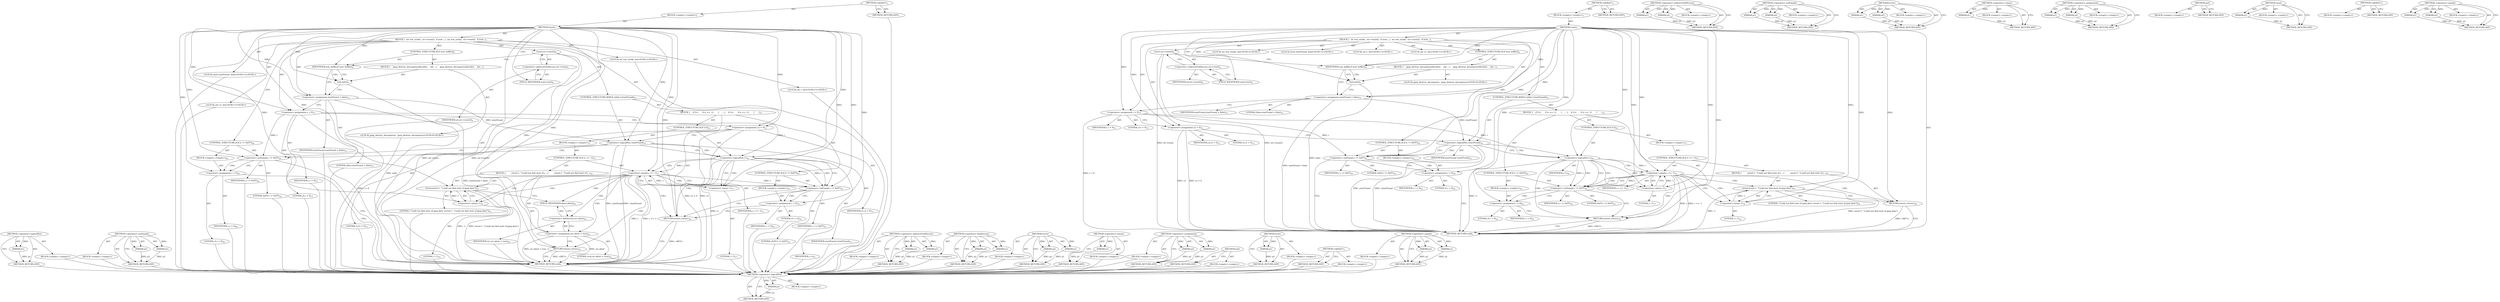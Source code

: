 digraph "&lt;operator&gt;.equals" {
vulnerable_113 [label=<(METHOD,&lt;operator&gt;.logicalNot)>];
vulnerable_114 [label=<(PARAM,p1)>];
vulnerable_115 [label=<(BLOCK,&lt;empty&gt;,&lt;empty&gt;)>];
vulnerable_116 [label=<(METHOD_RETURN,ANY)>];
vulnerable_136 [label=<(METHOD,&lt;operator&gt;.notEquals)>];
vulnerable_137 [label=<(PARAM,p1)>];
vulnerable_138 [label=<(PARAM,p2)>];
vulnerable_139 [label=<(BLOCK,&lt;empty&gt;,&lt;empty&gt;)>];
vulnerable_140 [label=<(METHOD_RETURN,ANY)>];
vulnerable_6 [label=<(METHOD,&lt;global&gt;)<SUB>1</SUB>>];
vulnerable_7 [label=<(BLOCK,&lt;empty&gt;,&lt;empty&gt;)<SUB>1</SUB>>];
vulnerable_8 [label=<(METHOD,reset)<SUB>1</SUB>>];
vulnerable_9 [label=<(BLOCK,{
  int row_stride;

  str-&gt;reset();

  if (row...,{
  int row_stride;

  str-&gt;reset();

  if (row...)<SUB>1</SUB>>];
vulnerable_10 [label="<(LOCAL,int row_stride: int)<SUB>2</SUB>>"];
vulnerable_11 [label=<(reset,str-&gt;reset())<SUB>4</SUB>>];
vulnerable_12 [label=<(&lt;operator&gt;.indirectFieldAccess,str-&gt;reset)<SUB>4</SUB>>];
vulnerable_13 [label=<(IDENTIFIER,str,str-&gt;reset())<SUB>4</SUB>>];
vulnerable_14 [label=<(FIELD_IDENTIFIER,reset,reset)<SUB>4</SUB>>];
vulnerable_15 [label=<(CONTROL_STRUCTURE,IF,if (row_buffer))<SUB>6</SUB>>];
vulnerable_16 [label=<(IDENTIFIER,row_buffer,if (row_buffer))<SUB>6</SUB>>];
vulnerable_17 [label=<(BLOCK,{
    jpeg_destroy_decompress(&amp;cinfo);
    init...,{
    jpeg_destroy_decompress(&amp;cinfo);
    init...)<SUB>7</SUB>>];
vulnerable_18 [label="<(LOCAL,jpeg_destroy_decompress : jpeg_destroy_decompress)<SUB>8</SUB>>"];
vulnerable_19 [label=<(init,init())<SUB>9</SUB>>];
vulnerable_20 [label="<(LOCAL,bool startFound: bool)<SUB>12</SUB>>"];
vulnerable_21 [label=<(&lt;operator&gt;.assignment,startFound = false)<SUB>12</SUB>>];
vulnerable_22 [label=<(IDENTIFIER,startFound,startFound = false)<SUB>12</SUB>>];
vulnerable_23 [label=<(LITERAL,false,startFound = false)<SUB>12</SUB>>];
vulnerable_24 [label="<(LOCAL,int c: int)<SUB>13</SUB>>"];
vulnerable_25 [label="<(LOCAL,int c2: int)<SUB>13</SUB>>"];
vulnerable_26 [label=<(&lt;operator&gt;.assignment,c = 0)<SUB>13</SUB>>];
vulnerable_27 [label=<(IDENTIFIER,c,c = 0)<SUB>13</SUB>>];
vulnerable_28 [label=<(LITERAL,0,c = 0)<SUB>13</SUB>>];
vulnerable_29 [label=<(&lt;operator&gt;.assignment,c2 = 0)<SUB>13</SUB>>];
vulnerable_30 [label=<(IDENTIFIER,c2,c2 = 0)<SUB>13</SUB>>];
vulnerable_31 [label=<(LITERAL,0,c2 = 0)<SUB>13</SUB>>];
vulnerable_32 [label=<(CONTROL_STRUCTURE,WHILE,while (!startFound))<SUB>14</SUB>>];
vulnerable_33 [label=<(&lt;operator&gt;.logicalNot,!startFound)<SUB>14</SUB>>];
vulnerable_34 [label=<(IDENTIFIER,startFound,!startFound)<SUB>14</SUB>>];
vulnerable_35 [label=<(BLOCK,{
    if (!c)
       if (c == -1)
       {
    ...,{
    if (!c)
       if (c == -1)
       {
    ...)<SUB>15</SUB>>];
vulnerable_36 [label=<(CONTROL_STRUCTURE,IF,if (!c))<SUB>16</SUB>>];
vulnerable_37 [label=<(&lt;operator&gt;.logicalNot,!c)<SUB>16</SUB>>];
vulnerable_38 [label=<(IDENTIFIER,c,!c)<SUB>16</SUB>>];
vulnerable_39 [label=<(BLOCK,&lt;empty&gt;,&lt;empty&gt;)<SUB>17</SUB>>];
vulnerable_40 [label=<(CONTROL_STRUCTURE,IF,if (c == -1))<SUB>17</SUB>>];
vulnerable_41 [label=<(&lt;operator&gt;.equals,c == -1)<SUB>17</SUB>>];
vulnerable_42 [label=<(IDENTIFIER,c,c == -1)<SUB>17</SUB>>];
vulnerable_43 [label=<(&lt;operator&gt;.minus,-1)<SUB>17</SUB>>];
vulnerable_44 [label=<(LITERAL,1,-1)<SUB>17</SUB>>];
vulnerable_45 [label=<(BLOCK,{
         error(-1, &quot;Could not find start of j...,{
         error(-1, &quot;Could not find start of j...)<SUB>18</SUB>>];
vulnerable_46 [label=<(error,error(-1, &quot;Could not find start of jpeg data&quot;))<SUB>19</SUB>>];
vulnerable_47 [label=<(&lt;operator&gt;.minus,-1)<SUB>19</SUB>>];
vulnerable_48 [label=<(LITERAL,1,-1)<SUB>19</SUB>>];
vulnerable_49 [label=<(LITERAL,&quot;Could not find start of jpeg data&quot;,error(-1, &quot;Could not find start of jpeg data&quot;))<SUB>19</SUB>>];
vulnerable_50 [label=<(&lt;operator&gt;.assignment,src.abort = true)<SUB>20</SUB>>];
vulnerable_51 [label=<(&lt;operator&gt;.fieldAccess,src.abort)<SUB>20</SUB>>];
vulnerable_52 [label=<(IDENTIFIER,src,src.abort = true)<SUB>20</SUB>>];
vulnerable_53 [label=<(FIELD_IDENTIFIER,abort,abort)<SUB>20</SUB>>];
vulnerable_54 [label=<(LITERAL,true,src.abort = true)<SUB>20</SUB>>];
vulnerable_55 [label=<(RETURN,return;,return;)<SUB>21</SUB>>];
vulnerable_56 [label=<(CONTROL_STRUCTURE,IF,if (c != 0xFF))<SUB>23</SUB>>];
vulnerable_57 [label=<(&lt;operator&gt;.notEquals,c != 0xFF)<SUB>23</SUB>>];
vulnerable_58 [label=<(IDENTIFIER,c,c != 0xFF)<SUB>23</SUB>>];
vulnerable_59 [label=<(LITERAL,0xFF,c != 0xFF)<SUB>23</SUB>>];
vulnerable_60 [label=<(BLOCK,&lt;empty&gt;,&lt;empty&gt;)<SUB>23</SUB>>];
vulnerable_61 [label=<(&lt;operator&gt;.assignment,c = 0)<SUB>23</SUB>>];
vulnerable_62 [label=<(IDENTIFIER,c,c = 0)<SUB>23</SUB>>];
vulnerable_63 [label=<(LITERAL,0,c = 0)<SUB>23</SUB>>];
vulnerable_64 [label=<(RETURN,return;,return;)<SUB>24</SUB>>];
vulnerable_65 [label=<(CONTROL_STRUCTURE,IF,if (c != 0xFF))<SUB>26</SUB>>];
vulnerable_66 [label=<(&lt;operator&gt;.notEquals,c != 0xFF)<SUB>26</SUB>>];
vulnerable_67 [label=<(IDENTIFIER,c,c != 0xFF)<SUB>26</SUB>>];
vulnerable_68 [label=<(LITERAL,0xFF,c != 0xFF)<SUB>26</SUB>>];
vulnerable_69 [label=<(BLOCK,&lt;empty&gt;,&lt;empty&gt;)<SUB>26</SUB>>];
vulnerable_70 [label=<(&lt;operator&gt;.assignment,c = 0)<SUB>26</SUB>>];
vulnerable_71 [label=<(IDENTIFIER,c,c = 0)<SUB>26</SUB>>];
vulnerable_72 [label=<(LITERAL,0,c = 0)<SUB>26</SUB>>];
vulnerable_73 [label=<(METHOD_RETURN,void)<SUB>1</SUB>>];
vulnerable_75 [label=<(METHOD_RETURN,ANY)<SUB>1</SUB>>];
vulnerable_100 [label=<(METHOD,&lt;operator&gt;.indirectFieldAccess)>];
vulnerable_101 [label=<(PARAM,p1)>];
vulnerable_102 [label=<(PARAM,p2)>];
vulnerable_103 [label=<(BLOCK,&lt;empty&gt;,&lt;empty&gt;)>];
vulnerable_104 [label=<(METHOD_RETURN,ANY)>];
vulnerable_131 [label=<(METHOD,&lt;operator&gt;.fieldAccess)>];
vulnerable_132 [label=<(PARAM,p1)>];
vulnerable_133 [label=<(PARAM,p2)>];
vulnerable_134 [label=<(BLOCK,&lt;empty&gt;,&lt;empty&gt;)>];
vulnerable_135 [label=<(METHOD_RETURN,ANY)>];
vulnerable_126 [label=<(METHOD,error)>];
vulnerable_127 [label=<(PARAM,p1)>];
vulnerable_128 [label=<(PARAM,p2)>];
vulnerable_129 [label=<(BLOCK,&lt;empty&gt;,&lt;empty&gt;)>];
vulnerable_130 [label=<(METHOD_RETURN,ANY)>];
vulnerable_122 [label=<(METHOD,&lt;operator&gt;.minus)>];
vulnerable_123 [label=<(PARAM,p1)>];
vulnerable_124 [label=<(BLOCK,&lt;empty&gt;,&lt;empty&gt;)>];
vulnerable_125 [label=<(METHOD_RETURN,ANY)>];
vulnerable_108 [label=<(METHOD,&lt;operator&gt;.assignment)>];
vulnerable_109 [label=<(PARAM,p1)>];
vulnerable_110 [label=<(PARAM,p2)>];
vulnerable_111 [label=<(BLOCK,&lt;empty&gt;,&lt;empty&gt;)>];
vulnerable_112 [label=<(METHOD_RETURN,ANY)>];
vulnerable_105 [label=<(METHOD,init)>];
vulnerable_106 [label=<(BLOCK,&lt;empty&gt;,&lt;empty&gt;)>];
vulnerable_107 [label=<(METHOD_RETURN,ANY)>];
vulnerable_96 [label=<(METHOD,reset)>];
vulnerable_97 [label=<(PARAM,p1)>];
vulnerable_98 [label=<(BLOCK,&lt;empty&gt;,&lt;empty&gt;)>];
vulnerable_99 [label=<(METHOD_RETURN,ANY)>];
vulnerable_90 [label=<(METHOD,&lt;global&gt;)<SUB>1</SUB>>];
vulnerable_91 [label=<(BLOCK,&lt;empty&gt;,&lt;empty&gt;)>];
vulnerable_92 [label=<(METHOD_RETURN,ANY)>];
vulnerable_117 [label=<(METHOD,&lt;operator&gt;.equals)>];
vulnerable_118 [label=<(PARAM,p1)>];
vulnerable_119 [label=<(PARAM,p2)>];
vulnerable_120 [label=<(BLOCK,&lt;empty&gt;,&lt;empty&gt;)>];
vulnerable_121 [label=<(METHOD_RETURN,ANY)>];
fixed_108 [label=<(METHOD,&lt;operator&gt;.logicalNot)>];
fixed_109 [label=<(PARAM,p1)>];
fixed_110 [label=<(BLOCK,&lt;empty&gt;,&lt;empty&gt;)>];
fixed_111 [label=<(METHOD_RETURN,ANY)>];
fixed_6 [label=<(METHOD,&lt;global&gt;)<SUB>1</SUB>>];
fixed_7 [label=<(BLOCK,&lt;empty&gt;,&lt;empty&gt;)<SUB>1</SUB>>];
fixed_8 [label=<(METHOD,reset)<SUB>1</SUB>>];
fixed_9 [label=<(BLOCK,{
  int row_stride;

  str-&gt;reset();

  if (row...,{
  int row_stride;

  str-&gt;reset();

  if (row...)<SUB>1</SUB>>];
fixed_10 [label="<(LOCAL,int row_stride: int)<SUB>2</SUB>>"];
fixed_11 [label=<(reset,str-&gt;reset())<SUB>4</SUB>>];
fixed_12 [label=<(&lt;operator&gt;.indirectFieldAccess,str-&gt;reset)<SUB>4</SUB>>];
fixed_13 [label=<(IDENTIFIER,str,str-&gt;reset())<SUB>4</SUB>>];
fixed_14 [label=<(FIELD_IDENTIFIER,reset,reset)<SUB>4</SUB>>];
fixed_15 [label=<(CONTROL_STRUCTURE,IF,if (row_buffer))<SUB>6</SUB>>];
fixed_16 [label=<(IDENTIFIER,row_buffer,if (row_buffer))<SUB>6</SUB>>];
fixed_17 [label=<(BLOCK,{
    jpeg_destroy_decompress(&amp;cinfo);
    init...,{
    jpeg_destroy_decompress(&amp;cinfo);
    init...)<SUB>7</SUB>>];
fixed_18 [label="<(LOCAL,jpeg_destroy_decompress : jpeg_destroy_decompress)<SUB>8</SUB>>"];
fixed_19 [label=<(init,init())<SUB>9</SUB>>];
fixed_20 [label="<(LOCAL,bool startFound: bool)<SUB>12</SUB>>"];
fixed_21 [label=<(&lt;operator&gt;.assignment,startFound = false)<SUB>12</SUB>>];
fixed_22 [label=<(IDENTIFIER,startFound,startFound = false)<SUB>12</SUB>>];
fixed_23 [label=<(LITERAL,false,startFound = false)<SUB>12</SUB>>];
fixed_24 [label="<(LOCAL,int c: int)<SUB>13</SUB>>"];
fixed_25 [label="<(LOCAL,int c2: int)<SUB>13</SUB>>"];
fixed_26 [label=<(&lt;operator&gt;.assignment,c = 0)<SUB>13</SUB>>];
fixed_27 [label=<(IDENTIFIER,c,c = 0)<SUB>13</SUB>>];
fixed_28 [label=<(LITERAL,0,c = 0)<SUB>13</SUB>>];
fixed_29 [label=<(&lt;operator&gt;.assignment,c2 = 0)<SUB>13</SUB>>];
fixed_30 [label=<(IDENTIFIER,c2,c2 = 0)<SUB>13</SUB>>];
fixed_31 [label=<(LITERAL,0,c2 = 0)<SUB>13</SUB>>];
fixed_32 [label=<(CONTROL_STRUCTURE,WHILE,while (!startFound))<SUB>14</SUB>>];
fixed_33 [label=<(&lt;operator&gt;.logicalNot,!startFound)<SUB>14</SUB>>];
fixed_34 [label=<(IDENTIFIER,startFound,!startFound)<SUB>14</SUB>>];
fixed_35 [label=<(BLOCK,{
    if (!c)
       if (c == -1)
       {
    ...,{
    if (!c)
       if (c == -1)
       {
    ...)<SUB>15</SUB>>];
fixed_36 [label=<(CONTROL_STRUCTURE,IF,if (!c))<SUB>16</SUB>>];
fixed_37 [label=<(&lt;operator&gt;.logicalNot,!c)<SUB>16</SUB>>];
fixed_38 [label=<(IDENTIFIER,c,!c)<SUB>16</SUB>>];
fixed_39 [label=<(BLOCK,&lt;empty&gt;,&lt;empty&gt;)<SUB>17</SUB>>];
fixed_40 [label=<(CONTROL_STRUCTURE,IF,if (c == -1))<SUB>17</SUB>>];
fixed_41 [label=<(&lt;operator&gt;.equals,c == -1)<SUB>17</SUB>>];
fixed_42 [label=<(IDENTIFIER,c,c == -1)<SUB>17</SUB>>];
fixed_43 [label=<(&lt;operator&gt;.minus,-1)<SUB>17</SUB>>];
fixed_44 [label=<(LITERAL,1,-1)<SUB>17</SUB>>];
fixed_45 [label=<(BLOCK,{
         error(-1, &quot;Could not find start of j...,{
         error(-1, &quot;Could not find start of j...)<SUB>18</SUB>>];
fixed_46 [label=<(error,error(-1, &quot;Could not find start of jpeg data&quot;))<SUB>19</SUB>>];
fixed_47 [label=<(&lt;operator&gt;.minus,-1)<SUB>19</SUB>>];
fixed_48 [label=<(LITERAL,1,-1)<SUB>19</SUB>>];
fixed_49 [label=<(LITERAL,&quot;Could not find start of jpeg data&quot;,error(-1, &quot;Could not find start of jpeg data&quot;))<SUB>19</SUB>>];
fixed_50 [label=<(RETURN,return;,return;)<SUB>20</SUB>>];
fixed_51 [label=<(CONTROL_STRUCTURE,IF,if (c != 0xFF))<SUB>22</SUB>>];
fixed_52 [label=<(&lt;operator&gt;.notEquals,c != 0xFF)<SUB>22</SUB>>];
fixed_53 [label=<(IDENTIFIER,c,c != 0xFF)<SUB>22</SUB>>];
fixed_54 [label=<(LITERAL,0xFF,c != 0xFF)<SUB>22</SUB>>];
fixed_55 [label=<(BLOCK,&lt;empty&gt;,&lt;empty&gt;)<SUB>22</SUB>>];
fixed_56 [label=<(&lt;operator&gt;.assignment,c = 0)<SUB>22</SUB>>];
fixed_57 [label=<(IDENTIFIER,c,c = 0)<SUB>22</SUB>>];
fixed_58 [label=<(LITERAL,0,c = 0)<SUB>22</SUB>>];
fixed_59 [label=<(RETURN,return;,return;)<SUB>23</SUB>>];
fixed_60 [label=<(CONTROL_STRUCTURE,IF,if (c != 0xFF))<SUB>25</SUB>>];
fixed_61 [label=<(&lt;operator&gt;.notEquals,c != 0xFF)<SUB>25</SUB>>];
fixed_62 [label=<(IDENTIFIER,c,c != 0xFF)<SUB>25</SUB>>];
fixed_63 [label=<(LITERAL,0xFF,c != 0xFF)<SUB>25</SUB>>];
fixed_64 [label=<(BLOCK,&lt;empty&gt;,&lt;empty&gt;)<SUB>25</SUB>>];
fixed_65 [label=<(&lt;operator&gt;.assignment,c = 0)<SUB>25</SUB>>];
fixed_66 [label=<(IDENTIFIER,c,c = 0)<SUB>25</SUB>>];
fixed_67 [label=<(LITERAL,0,c = 0)<SUB>25</SUB>>];
fixed_68 [label=<(METHOD_RETURN,void)<SUB>1</SUB>>];
fixed_70 [label=<(METHOD_RETURN,ANY)<SUB>1</SUB>>];
fixed_95 [label=<(METHOD,&lt;operator&gt;.indirectFieldAccess)>];
fixed_96 [label=<(PARAM,p1)>];
fixed_97 [label=<(PARAM,p2)>];
fixed_98 [label=<(BLOCK,&lt;empty&gt;,&lt;empty&gt;)>];
fixed_99 [label=<(METHOD_RETURN,ANY)>];
fixed_126 [label=<(METHOD,&lt;operator&gt;.notEquals)>];
fixed_127 [label=<(PARAM,p1)>];
fixed_128 [label=<(PARAM,p2)>];
fixed_129 [label=<(BLOCK,&lt;empty&gt;,&lt;empty&gt;)>];
fixed_130 [label=<(METHOD_RETURN,ANY)>];
fixed_121 [label=<(METHOD,error)>];
fixed_122 [label=<(PARAM,p1)>];
fixed_123 [label=<(PARAM,p2)>];
fixed_124 [label=<(BLOCK,&lt;empty&gt;,&lt;empty&gt;)>];
fixed_125 [label=<(METHOD_RETURN,ANY)>];
fixed_117 [label=<(METHOD,&lt;operator&gt;.minus)>];
fixed_118 [label=<(PARAM,p1)>];
fixed_119 [label=<(BLOCK,&lt;empty&gt;,&lt;empty&gt;)>];
fixed_120 [label=<(METHOD_RETURN,ANY)>];
fixed_103 [label=<(METHOD,&lt;operator&gt;.assignment)>];
fixed_104 [label=<(PARAM,p1)>];
fixed_105 [label=<(PARAM,p2)>];
fixed_106 [label=<(BLOCK,&lt;empty&gt;,&lt;empty&gt;)>];
fixed_107 [label=<(METHOD_RETURN,ANY)>];
fixed_100 [label=<(METHOD,init)>];
fixed_101 [label=<(BLOCK,&lt;empty&gt;,&lt;empty&gt;)>];
fixed_102 [label=<(METHOD_RETURN,ANY)>];
fixed_91 [label=<(METHOD,reset)>];
fixed_92 [label=<(PARAM,p1)>];
fixed_93 [label=<(BLOCK,&lt;empty&gt;,&lt;empty&gt;)>];
fixed_94 [label=<(METHOD_RETURN,ANY)>];
fixed_85 [label=<(METHOD,&lt;global&gt;)<SUB>1</SUB>>];
fixed_86 [label=<(BLOCK,&lt;empty&gt;,&lt;empty&gt;)>];
fixed_87 [label=<(METHOD_RETURN,ANY)>];
fixed_112 [label=<(METHOD,&lt;operator&gt;.equals)>];
fixed_113 [label=<(PARAM,p1)>];
fixed_114 [label=<(PARAM,p2)>];
fixed_115 [label=<(BLOCK,&lt;empty&gt;,&lt;empty&gt;)>];
fixed_116 [label=<(METHOD_RETURN,ANY)>];
vulnerable_113 -> vulnerable_114  [key=0, label="AST: "];
vulnerable_113 -> vulnerable_114  [key=1, label="DDG: "];
vulnerable_113 -> vulnerable_115  [key=0, label="AST: "];
vulnerable_113 -> vulnerable_116  [key=0, label="AST: "];
vulnerable_113 -> vulnerable_116  [key=1, label="CFG: "];
vulnerable_114 -> vulnerable_116  [key=0, label="DDG: p1"];
vulnerable_115 -> fixed_108  [key=0];
vulnerable_116 -> fixed_108  [key=0];
vulnerable_136 -> vulnerable_137  [key=0, label="AST: "];
vulnerable_136 -> vulnerable_137  [key=1, label="DDG: "];
vulnerable_136 -> vulnerable_139  [key=0, label="AST: "];
vulnerable_136 -> vulnerable_138  [key=0, label="AST: "];
vulnerable_136 -> vulnerable_138  [key=1, label="DDG: "];
vulnerable_136 -> vulnerable_140  [key=0, label="AST: "];
vulnerable_136 -> vulnerable_140  [key=1, label="CFG: "];
vulnerable_137 -> vulnerable_140  [key=0, label="DDG: p1"];
vulnerable_138 -> vulnerable_140  [key=0, label="DDG: p2"];
vulnerable_139 -> fixed_108  [key=0];
vulnerable_140 -> fixed_108  [key=0];
vulnerable_6 -> vulnerable_7  [key=0, label="AST: "];
vulnerable_6 -> vulnerable_75  [key=0, label="AST: "];
vulnerable_6 -> vulnerable_75  [key=1, label="CFG: "];
vulnerable_7 -> vulnerable_8  [key=0, label="AST: "];
vulnerable_8 -> vulnerable_9  [key=0, label="AST: "];
vulnerable_8 -> vulnerable_73  [key=0, label="AST: "];
vulnerable_8 -> vulnerable_14  [key=0, label="CFG: "];
vulnerable_8 -> vulnerable_21  [key=0, label="DDG: "];
vulnerable_8 -> vulnerable_26  [key=0, label="DDG: "];
vulnerable_8 -> vulnerable_29  [key=0, label="DDG: "];
vulnerable_8 -> vulnerable_16  [key=0, label="DDG: "];
vulnerable_8 -> vulnerable_19  [key=0, label="DDG: "];
vulnerable_8 -> vulnerable_33  [key=0, label="DDG: "];
vulnerable_8 -> vulnerable_64  [key=0, label="DDG: "];
vulnerable_8 -> vulnerable_66  [key=0, label="DDG: "];
vulnerable_8 -> vulnerable_70  [key=0, label="DDG: "];
vulnerable_8 -> vulnerable_37  [key=0, label="DDG: "];
vulnerable_8 -> vulnerable_57  [key=0, label="DDG: "];
vulnerable_8 -> vulnerable_61  [key=0, label="DDG: "];
vulnerable_8 -> vulnerable_41  [key=0, label="DDG: "];
vulnerable_8 -> vulnerable_50  [key=0, label="DDG: "];
vulnerable_8 -> vulnerable_55  [key=0, label="DDG: "];
vulnerable_8 -> vulnerable_43  [key=0, label="DDG: "];
vulnerable_8 -> vulnerable_46  [key=0, label="DDG: "];
vulnerable_8 -> vulnerable_47  [key=0, label="DDG: "];
vulnerable_9 -> vulnerable_10  [key=0, label="AST: "];
vulnerable_9 -> vulnerable_11  [key=0, label="AST: "];
vulnerable_9 -> vulnerable_15  [key=0, label="AST: "];
vulnerable_9 -> vulnerable_20  [key=0, label="AST: "];
vulnerable_9 -> vulnerable_21  [key=0, label="AST: "];
vulnerable_9 -> vulnerable_24  [key=0, label="AST: "];
vulnerable_9 -> vulnerable_25  [key=0, label="AST: "];
vulnerable_9 -> vulnerable_26  [key=0, label="AST: "];
vulnerable_9 -> vulnerable_29  [key=0, label="AST: "];
vulnerable_9 -> vulnerable_32  [key=0, label="AST: "];
vulnerable_9 -> vulnerable_65  [key=0, label="AST: "];
vulnerable_10 -> fixed_108  [key=0];
vulnerable_11 -> vulnerable_12  [key=0, label="AST: "];
vulnerable_11 -> vulnerable_16  [key=0, label="CFG: "];
vulnerable_11 -> vulnerable_73  [key=0, label="DDG: str-&gt;reset"];
vulnerable_11 -> vulnerable_73  [key=1, label="DDG: str-&gt;reset()"];
vulnerable_12 -> vulnerable_13  [key=0, label="AST: "];
vulnerable_12 -> vulnerable_14  [key=0, label="AST: "];
vulnerable_12 -> vulnerable_11  [key=0, label="CFG: "];
vulnerable_13 -> fixed_108  [key=0];
vulnerable_14 -> vulnerable_12  [key=0, label="CFG: "];
vulnerable_15 -> vulnerable_16  [key=0, label="AST: "];
vulnerable_15 -> vulnerable_17  [key=0, label="AST: "];
vulnerable_16 -> vulnerable_19  [key=0, label="CFG: "];
vulnerable_16 -> vulnerable_19  [key=1, label="CDG: "];
vulnerable_16 -> vulnerable_21  [key=0, label="CFG: "];
vulnerable_17 -> vulnerable_18  [key=0, label="AST: "];
vulnerable_17 -> vulnerable_19  [key=0, label="AST: "];
vulnerable_18 -> fixed_108  [key=0];
vulnerable_19 -> vulnerable_21  [key=0, label="CFG: "];
vulnerable_19 -> vulnerable_73  [key=0, label="DDG: init()"];
vulnerable_20 -> fixed_108  [key=0];
vulnerable_21 -> vulnerable_22  [key=0, label="AST: "];
vulnerable_21 -> vulnerable_23  [key=0, label="AST: "];
vulnerable_21 -> vulnerable_26  [key=0, label="CFG: "];
vulnerable_21 -> vulnerable_73  [key=0, label="DDG: startFound = false"];
vulnerable_21 -> vulnerable_33  [key=0, label="DDG: startFound"];
vulnerable_22 -> fixed_108  [key=0];
vulnerable_23 -> fixed_108  [key=0];
vulnerable_24 -> fixed_108  [key=0];
vulnerable_25 -> fixed_108  [key=0];
vulnerable_26 -> vulnerable_27  [key=0, label="AST: "];
vulnerable_26 -> vulnerable_28  [key=0, label="AST: "];
vulnerable_26 -> vulnerable_29  [key=0, label="CFG: "];
vulnerable_26 -> vulnerable_73  [key=0, label="DDG: c = 0"];
vulnerable_26 -> vulnerable_66  [key=0, label="DDG: c"];
vulnerable_26 -> vulnerable_37  [key=0, label="DDG: c"];
vulnerable_27 -> fixed_108  [key=0];
vulnerable_28 -> fixed_108  [key=0];
vulnerable_29 -> vulnerable_30  [key=0, label="AST: "];
vulnerable_29 -> vulnerable_31  [key=0, label="AST: "];
vulnerable_29 -> vulnerable_33  [key=0, label="CFG: "];
vulnerable_29 -> vulnerable_73  [key=0, label="DDG: c2"];
vulnerable_29 -> vulnerable_73  [key=1, label="DDG: c2 = 0"];
vulnerable_30 -> fixed_108  [key=0];
vulnerable_31 -> fixed_108  [key=0];
vulnerable_32 -> vulnerable_33  [key=0, label="AST: "];
vulnerable_32 -> vulnerable_35  [key=0, label="AST: "];
vulnerable_33 -> vulnerable_34  [key=0, label="AST: "];
vulnerable_33 -> vulnerable_37  [key=0, label="CFG: "];
vulnerable_33 -> vulnerable_37  [key=1, label="CDG: "];
vulnerable_33 -> vulnerable_66  [key=0, label="CFG: "];
vulnerable_33 -> vulnerable_66  [key=1, label="CDG: "];
vulnerable_33 -> vulnerable_73  [key=0, label="DDG: startFound"];
vulnerable_33 -> vulnerable_73  [key=1, label="DDG: !startFound"];
vulnerable_34 -> fixed_108  [key=0];
vulnerable_35 -> vulnerable_36  [key=0, label="AST: "];
vulnerable_35 -> vulnerable_56  [key=0, label="AST: "];
vulnerable_35 -> vulnerable_64  [key=0, label="AST: "];
vulnerable_36 -> vulnerable_37  [key=0, label="AST: "];
vulnerable_36 -> vulnerable_39  [key=0, label="AST: "];
vulnerable_37 -> vulnerable_38  [key=0, label="AST: "];
vulnerable_37 -> vulnerable_43  [key=0, label="CFG: "];
vulnerable_37 -> vulnerable_43  [key=1, label="CDG: "];
vulnerable_37 -> vulnerable_57  [key=0, label="CFG: "];
vulnerable_37 -> vulnerable_57  [key=1, label="DDG: c"];
vulnerable_37 -> vulnerable_57  [key=2, label="CDG: "];
vulnerable_37 -> vulnerable_73  [key=0, label="DDG: !c"];
vulnerable_37 -> vulnerable_41  [key=0, label="DDG: c"];
vulnerable_37 -> vulnerable_41  [key=1, label="CDG: "];
vulnerable_37 -> vulnerable_64  [key=0, label="CDG: "];
vulnerable_38 -> fixed_108  [key=0];
vulnerable_39 -> vulnerable_40  [key=0, label="AST: "];
vulnerable_40 -> vulnerable_41  [key=0, label="AST: "];
vulnerable_40 -> vulnerable_45  [key=0, label="AST: "];
vulnerable_41 -> vulnerable_42  [key=0, label="AST: "];
vulnerable_41 -> vulnerable_43  [key=0, label="AST: "];
vulnerable_41 -> vulnerable_47  [key=0, label="CFG: "];
vulnerable_41 -> vulnerable_47  [key=1, label="CDG: "];
vulnerable_41 -> vulnerable_57  [key=0, label="CFG: "];
vulnerable_41 -> vulnerable_57  [key=1, label="DDG: c"];
vulnerable_41 -> vulnerable_57  [key=2, label="CDG: "];
vulnerable_41 -> vulnerable_73  [key=0, label="DDG: c"];
vulnerable_41 -> vulnerable_73  [key=1, label="DDG: c == -1"];
vulnerable_41 -> vulnerable_64  [key=0, label="CDG: "];
vulnerable_41 -> vulnerable_51  [key=0, label="CDG: "];
vulnerable_41 -> vulnerable_46  [key=0, label="CDG: "];
vulnerable_41 -> vulnerable_53  [key=0, label="CDG: "];
vulnerable_41 -> vulnerable_50  [key=0, label="CDG: "];
vulnerable_41 -> vulnerable_55  [key=0, label="CDG: "];
vulnerable_42 -> fixed_108  [key=0];
vulnerable_43 -> vulnerable_44  [key=0, label="AST: "];
vulnerable_43 -> vulnerable_41  [key=0, label="CFG: "];
vulnerable_43 -> vulnerable_41  [key=1, label="DDG: 1"];
vulnerable_44 -> fixed_108  [key=0];
vulnerable_45 -> vulnerable_46  [key=0, label="AST: "];
vulnerable_45 -> vulnerable_50  [key=0, label="AST: "];
vulnerable_45 -> vulnerable_55  [key=0, label="AST: "];
vulnerable_46 -> vulnerable_47  [key=0, label="AST: "];
vulnerable_46 -> vulnerable_49  [key=0, label="AST: "];
vulnerable_46 -> vulnerable_53  [key=0, label="CFG: "];
vulnerable_46 -> vulnerable_73  [key=0, label="DDG: -1"];
vulnerable_46 -> vulnerable_73  [key=1, label="DDG: error(-1, &quot;Could not find start of jpeg data&quot;)"];
vulnerable_47 -> vulnerable_48  [key=0, label="AST: "];
vulnerable_47 -> vulnerable_46  [key=0, label="CFG: "];
vulnerable_47 -> vulnerable_46  [key=1, label="DDG: 1"];
vulnerable_48 -> fixed_108  [key=0];
vulnerable_49 -> fixed_108  [key=0];
vulnerable_50 -> vulnerable_51  [key=0, label="AST: "];
vulnerable_50 -> vulnerable_54  [key=0, label="AST: "];
vulnerable_50 -> vulnerable_55  [key=0, label="CFG: "];
vulnerable_50 -> vulnerable_73  [key=0, label="DDG: src.abort"];
vulnerable_50 -> vulnerable_73  [key=1, label="DDG: src.abort = true"];
vulnerable_51 -> vulnerable_52  [key=0, label="AST: "];
vulnerable_51 -> vulnerable_53  [key=0, label="AST: "];
vulnerable_51 -> vulnerable_50  [key=0, label="CFG: "];
vulnerable_52 -> fixed_108  [key=0];
vulnerable_53 -> vulnerable_51  [key=0, label="CFG: "];
vulnerable_54 -> fixed_108  [key=0];
vulnerable_55 -> vulnerable_73  [key=0, label="CFG: "];
vulnerable_55 -> vulnerable_73  [key=1, label="DDG: &lt;RET&gt;"];
vulnerable_56 -> vulnerable_57  [key=0, label="AST: "];
vulnerable_56 -> vulnerable_60  [key=0, label="AST: "];
vulnerable_57 -> vulnerable_58  [key=0, label="AST: "];
vulnerable_57 -> vulnerable_59  [key=0, label="AST: "];
vulnerable_57 -> vulnerable_64  [key=0, label="CFG: "];
vulnerable_57 -> vulnerable_61  [key=0, label="CFG: "];
vulnerable_57 -> vulnerable_61  [key=1, label="CDG: "];
vulnerable_58 -> fixed_108  [key=0];
vulnerable_59 -> fixed_108  [key=0];
vulnerable_60 -> vulnerable_61  [key=0, label="AST: "];
vulnerable_61 -> vulnerable_62  [key=0, label="AST: "];
vulnerable_61 -> vulnerable_63  [key=0, label="AST: "];
vulnerable_61 -> vulnerable_64  [key=0, label="CFG: "];
vulnerable_62 -> fixed_108  [key=0];
vulnerable_63 -> fixed_108  [key=0];
vulnerable_64 -> vulnerable_73  [key=0, label="CFG: "];
vulnerable_64 -> vulnerable_73  [key=1, label="DDG: &lt;RET&gt;"];
vulnerable_65 -> vulnerable_66  [key=0, label="AST: "];
vulnerable_65 -> vulnerable_69  [key=0, label="AST: "];
vulnerable_66 -> vulnerable_67  [key=0, label="AST: "];
vulnerable_66 -> vulnerable_68  [key=0, label="AST: "];
vulnerable_66 -> vulnerable_73  [key=0, label="CFG: "];
vulnerable_66 -> vulnerable_70  [key=0, label="CFG: "];
vulnerable_66 -> vulnerable_70  [key=1, label="CDG: "];
vulnerable_67 -> fixed_108  [key=0];
vulnerable_68 -> fixed_108  [key=0];
vulnerable_69 -> vulnerable_70  [key=0, label="AST: "];
vulnerable_70 -> vulnerable_71  [key=0, label="AST: "];
vulnerable_70 -> vulnerable_72  [key=0, label="AST: "];
vulnerable_70 -> vulnerable_73  [key=0, label="CFG: "];
vulnerable_71 -> fixed_108  [key=0];
vulnerable_72 -> fixed_108  [key=0];
vulnerable_73 -> fixed_108  [key=0];
vulnerable_75 -> fixed_108  [key=0];
vulnerable_100 -> vulnerable_101  [key=0, label="AST: "];
vulnerable_100 -> vulnerable_101  [key=1, label="DDG: "];
vulnerable_100 -> vulnerable_103  [key=0, label="AST: "];
vulnerable_100 -> vulnerable_102  [key=0, label="AST: "];
vulnerable_100 -> vulnerable_102  [key=1, label="DDG: "];
vulnerable_100 -> vulnerable_104  [key=0, label="AST: "];
vulnerable_100 -> vulnerable_104  [key=1, label="CFG: "];
vulnerable_101 -> vulnerable_104  [key=0, label="DDG: p1"];
vulnerable_102 -> vulnerable_104  [key=0, label="DDG: p2"];
vulnerable_103 -> fixed_108  [key=0];
vulnerable_104 -> fixed_108  [key=0];
vulnerable_131 -> vulnerable_132  [key=0, label="AST: "];
vulnerable_131 -> vulnerable_132  [key=1, label="DDG: "];
vulnerable_131 -> vulnerable_134  [key=0, label="AST: "];
vulnerable_131 -> vulnerable_133  [key=0, label="AST: "];
vulnerable_131 -> vulnerable_133  [key=1, label="DDG: "];
vulnerable_131 -> vulnerable_135  [key=0, label="AST: "];
vulnerable_131 -> vulnerable_135  [key=1, label="CFG: "];
vulnerable_132 -> vulnerable_135  [key=0, label="DDG: p1"];
vulnerable_133 -> vulnerable_135  [key=0, label="DDG: p2"];
vulnerable_134 -> fixed_108  [key=0];
vulnerable_135 -> fixed_108  [key=0];
vulnerable_126 -> vulnerable_127  [key=0, label="AST: "];
vulnerable_126 -> vulnerable_127  [key=1, label="DDG: "];
vulnerable_126 -> vulnerable_129  [key=0, label="AST: "];
vulnerable_126 -> vulnerable_128  [key=0, label="AST: "];
vulnerable_126 -> vulnerable_128  [key=1, label="DDG: "];
vulnerable_126 -> vulnerable_130  [key=0, label="AST: "];
vulnerable_126 -> vulnerable_130  [key=1, label="CFG: "];
vulnerable_127 -> vulnerable_130  [key=0, label="DDG: p1"];
vulnerable_128 -> vulnerable_130  [key=0, label="DDG: p2"];
vulnerable_129 -> fixed_108  [key=0];
vulnerable_130 -> fixed_108  [key=0];
vulnerable_122 -> vulnerable_123  [key=0, label="AST: "];
vulnerable_122 -> vulnerable_123  [key=1, label="DDG: "];
vulnerable_122 -> vulnerable_124  [key=0, label="AST: "];
vulnerable_122 -> vulnerable_125  [key=0, label="AST: "];
vulnerable_122 -> vulnerable_125  [key=1, label="CFG: "];
vulnerable_123 -> vulnerable_125  [key=0, label="DDG: p1"];
vulnerable_124 -> fixed_108  [key=0];
vulnerable_125 -> fixed_108  [key=0];
vulnerable_108 -> vulnerable_109  [key=0, label="AST: "];
vulnerable_108 -> vulnerable_109  [key=1, label="DDG: "];
vulnerable_108 -> vulnerable_111  [key=0, label="AST: "];
vulnerable_108 -> vulnerable_110  [key=0, label="AST: "];
vulnerable_108 -> vulnerable_110  [key=1, label="DDG: "];
vulnerable_108 -> vulnerable_112  [key=0, label="AST: "];
vulnerable_108 -> vulnerable_112  [key=1, label="CFG: "];
vulnerable_109 -> vulnerable_112  [key=0, label="DDG: p1"];
vulnerable_110 -> vulnerable_112  [key=0, label="DDG: p2"];
vulnerable_111 -> fixed_108  [key=0];
vulnerable_112 -> fixed_108  [key=0];
vulnerable_105 -> vulnerable_106  [key=0, label="AST: "];
vulnerable_105 -> vulnerable_107  [key=0, label="AST: "];
vulnerable_105 -> vulnerable_107  [key=1, label="CFG: "];
vulnerable_106 -> fixed_108  [key=0];
vulnerable_107 -> fixed_108  [key=0];
vulnerable_96 -> vulnerable_97  [key=0, label="AST: "];
vulnerable_96 -> vulnerable_97  [key=1, label="DDG: "];
vulnerable_96 -> vulnerable_98  [key=0, label="AST: "];
vulnerable_96 -> vulnerable_99  [key=0, label="AST: "];
vulnerable_96 -> vulnerable_99  [key=1, label="CFG: "];
vulnerable_97 -> vulnerable_99  [key=0, label="DDG: p1"];
vulnerable_98 -> fixed_108  [key=0];
vulnerable_99 -> fixed_108  [key=0];
vulnerable_90 -> vulnerable_91  [key=0, label="AST: "];
vulnerable_90 -> vulnerable_92  [key=0, label="AST: "];
vulnerable_90 -> vulnerable_92  [key=1, label="CFG: "];
vulnerable_91 -> fixed_108  [key=0];
vulnerable_92 -> fixed_108  [key=0];
vulnerable_117 -> vulnerable_118  [key=0, label="AST: "];
vulnerable_117 -> vulnerable_118  [key=1, label="DDG: "];
vulnerable_117 -> vulnerable_120  [key=0, label="AST: "];
vulnerable_117 -> vulnerable_119  [key=0, label="AST: "];
vulnerable_117 -> vulnerable_119  [key=1, label="DDG: "];
vulnerable_117 -> vulnerable_121  [key=0, label="AST: "];
vulnerable_117 -> vulnerable_121  [key=1, label="CFG: "];
vulnerable_118 -> vulnerable_121  [key=0, label="DDG: p1"];
vulnerable_119 -> vulnerable_121  [key=0, label="DDG: p2"];
vulnerable_120 -> fixed_108  [key=0];
vulnerable_121 -> fixed_108  [key=0];
fixed_108 -> fixed_109  [key=0, label="AST: "];
fixed_108 -> fixed_109  [key=1, label="DDG: "];
fixed_108 -> fixed_110  [key=0, label="AST: "];
fixed_108 -> fixed_111  [key=0, label="AST: "];
fixed_108 -> fixed_111  [key=1, label="CFG: "];
fixed_109 -> fixed_111  [key=0, label="DDG: p1"];
fixed_6 -> fixed_7  [key=0, label="AST: "];
fixed_6 -> fixed_70  [key=0, label="AST: "];
fixed_6 -> fixed_70  [key=1, label="CFG: "];
fixed_7 -> fixed_8  [key=0, label="AST: "];
fixed_8 -> fixed_9  [key=0, label="AST: "];
fixed_8 -> fixed_68  [key=0, label="AST: "];
fixed_8 -> fixed_14  [key=0, label="CFG: "];
fixed_8 -> fixed_21  [key=0, label="DDG: "];
fixed_8 -> fixed_26  [key=0, label="DDG: "];
fixed_8 -> fixed_29  [key=0, label="DDG: "];
fixed_8 -> fixed_16  [key=0, label="DDG: "];
fixed_8 -> fixed_19  [key=0, label="DDG: "];
fixed_8 -> fixed_33  [key=0, label="DDG: "];
fixed_8 -> fixed_59  [key=0, label="DDG: "];
fixed_8 -> fixed_61  [key=0, label="DDG: "];
fixed_8 -> fixed_65  [key=0, label="DDG: "];
fixed_8 -> fixed_37  [key=0, label="DDG: "];
fixed_8 -> fixed_52  [key=0, label="DDG: "];
fixed_8 -> fixed_56  [key=0, label="DDG: "];
fixed_8 -> fixed_41  [key=0, label="DDG: "];
fixed_8 -> fixed_50  [key=0, label="DDG: "];
fixed_8 -> fixed_43  [key=0, label="DDG: "];
fixed_8 -> fixed_46  [key=0, label="DDG: "];
fixed_8 -> fixed_47  [key=0, label="DDG: "];
fixed_9 -> fixed_10  [key=0, label="AST: "];
fixed_9 -> fixed_11  [key=0, label="AST: "];
fixed_9 -> fixed_15  [key=0, label="AST: "];
fixed_9 -> fixed_20  [key=0, label="AST: "];
fixed_9 -> fixed_21  [key=0, label="AST: "];
fixed_9 -> fixed_24  [key=0, label="AST: "];
fixed_9 -> fixed_25  [key=0, label="AST: "];
fixed_9 -> fixed_26  [key=0, label="AST: "];
fixed_9 -> fixed_29  [key=0, label="AST: "];
fixed_9 -> fixed_32  [key=0, label="AST: "];
fixed_9 -> fixed_60  [key=0, label="AST: "];
fixed_11 -> fixed_12  [key=0, label="AST: "];
fixed_11 -> fixed_16  [key=0, label="CFG: "];
fixed_11 -> fixed_68  [key=0, label="DDG: str-&gt;reset"];
fixed_11 -> fixed_68  [key=1, label="DDG: str-&gt;reset()"];
fixed_12 -> fixed_13  [key=0, label="AST: "];
fixed_12 -> fixed_14  [key=0, label="AST: "];
fixed_12 -> fixed_11  [key=0, label="CFG: "];
fixed_14 -> fixed_12  [key=0, label="CFG: "];
fixed_15 -> fixed_16  [key=0, label="AST: "];
fixed_15 -> fixed_17  [key=0, label="AST: "];
fixed_16 -> fixed_19  [key=0, label="CFG: "];
fixed_16 -> fixed_19  [key=1, label="CDG: "];
fixed_16 -> fixed_21  [key=0, label="CFG: "];
fixed_17 -> fixed_18  [key=0, label="AST: "];
fixed_17 -> fixed_19  [key=0, label="AST: "];
fixed_19 -> fixed_21  [key=0, label="CFG: "];
fixed_19 -> fixed_68  [key=0, label="DDG: init()"];
fixed_21 -> fixed_22  [key=0, label="AST: "];
fixed_21 -> fixed_23  [key=0, label="AST: "];
fixed_21 -> fixed_26  [key=0, label="CFG: "];
fixed_21 -> fixed_68  [key=0, label="DDG: startFound = false"];
fixed_21 -> fixed_33  [key=0, label="DDG: startFound"];
fixed_26 -> fixed_27  [key=0, label="AST: "];
fixed_26 -> fixed_28  [key=0, label="AST: "];
fixed_26 -> fixed_29  [key=0, label="CFG: "];
fixed_26 -> fixed_68  [key=0, label="DDG: c = 0"];
fixed_26 -> fixed_61  [key=0, label="DDG: c"];
fixed_26 -> fixed_37  [key=0, label="DDG: c"];
fixed_29 -> fixed_30  [key=0, label="AST: "];
fixed_29 -> fixed_31  [key=0, label="AST: "];
fixed_29 -> fixed_33  [key=0, label="CFG: "];
fixed_29 -> fixed_68  [key=0, label="DDG: c2"];
fixed_29 -> fixed_68  [key=1, label="DDG: c2 = 0"];
fixed_32 -> fixed_33  [key=0, label="AST: "];
fixed_32 -> fixed_35  [key=0, label="AST: "];
fixed_33 -> fixed_34  [key=0, label="AST: "];
fixed_33 -> fixed_37  [key=0, label="CFG: "];
fixed_33 -> fixed_37  [key=1, label="CDG: "];
fixed_33 -> fixed_61  [key=0, label="CFG: "];
fixed_33 -> fixed_61  [key=1, label="CDG: "];
fixed_33 -> fixed_68  [key=0, label="DDG: startFound"];
fixed_33 -> fixed_68  [key=1, label="DDG: !startFound"];
fixed_35 -> fixed_36  [key=0, label="AST: "];
fixed_35 -> fixed_51  [key=0, label="AST: "];
fixed_35 -> fixed_59  [key=0, label="AST: "];
fixed_36 -> fixed_37  [key=0, label="AST: "];
fixed_36 -> fixed_39  [key=0, label="AST: "];
fixed_37 -> fixed_38  [key=0, label="AST: "];
fixed_37 -> fixed_43  [key=0, label="CFG: "];
fixed_37 -> fixed_43  [key=1, label="CDG: "];
fixed_37 -> fixed_52  [key=0, label="CFG: "];
fixed_37 -> fixed_52  [key=1, label="DDG: c"];
fixed_37 -> fixed_52  [key=2, label="CDG: "];
fixed_37 -> fixed_68  [key=0, label="DDG: !c"];
fixed_37 -> fixed_41  [key=0, label="DDG: c"];
fixed_37 -> fixed_41  [key=1, label="CDG: "];
fixed_37 -> fixed_59  [key=0, label="CDG: "];
fixed_39 -> fixed_40  [key=0, label="AST: "];
fixed_40 -> fixed_41  [key=0, label="AST: "];
fixed_40 -> fixed_45  [key=0, label="AST: "];
fixed_41 -> fixed_42  [key=0, label="AST: "];
fixed_41 -> fixed_43  [key=0, label="AST: "];
fixed_41 -> fixed_47  [key=0, label="CFG: "];
fixed_41 -> fixed_47  [key=1, label="CDG: "];
fixed_41 -> fixed_52  [key=0, label="CFG: "];
fixed_41 -> fixed_52  [key=1, label="DDG: c"];
fixed_41 -> fixed_52  [key=2, label="CDG: "];
fixed_41 -> fixed_68  [key=0, label="DDG: c"];
fixed_41 -> fixed_68  [key=1, label="DDG: c == -1"];
fixed_41 -> fixed_46  [key=0, label="CDG: "];
fixed_41 -> fixed_50  [key=0, label="CDG: "];
fixed_41 -> fixed_59  [key=0, label="CDG: "];
fixed_43 -> fixed_44  [key=0, label="AST: "];
fixed_43 -> fixed_41  [key=0, label="CFG: "];
fixed_43 -> fixed_41  [key=1, label="DDG: 1"];
fixed_45 -> fixed_46  [key=0, label="AST: "];
fixed_45 -> fixed_50  [key=0, label="AST: "];
fixed_46 -> fixed_47  [key=0, label="AST: "];
fixed_46 -> fixed_49  [key=0, label="AST: "];
fixed_46 -> fixed_50  [key=0, label="CFG: "];
fixed_46 -> fixed_68  [key=0, label="DDG: -1"];
fixed_46 -> fixed_68  [key=1, label="DDG: error(-1, &quot;Could not find start of jpeg data&quot;)"];
fixed_47 -> fixed_48  [key=0, label="AST: "];
fixed_47 -> fixed_46  [key=0, label="CFG: "];
fixed_47 -> fixed_46  [key=1, label="DDG: 1"];
fixed_50 -> fixed_68  [key=0, label="CFG: "];
fixed_50 -> fixed_68  [key=1, label="DDG: &lt;RET&gt;"];
fixed_51 -> fixed_52  [key=0, label="AST: "];
fixed_51 -> fixed_55  [key=0, label="AST: "];
fixed_52 -> fixed_53  [key=0, label="AST: "];
fixed_52 -> fixed_54  [key=0, label="AST: "];
fixed_52 -> fixed_59  [key=0, label="CFG: "];
fixed_52 -> fixed_56  [key=0, label="CFG: "];
fixed_52 -> fixed_56  [key=1, label="CDG: "];
fixed_55 -> fixed_56  [key=0, label="AST: "];
fixed_56 -> fixed_57  [key=0, label="AST: "];
fixed_56 -> fixed_58  [key=0, label="AST: "];
fixed_56 -> fixed_59  [key=0, label="CFG: "];
fixed_59 -> fixed_68  [key=0, label="CFG: "];
fixed_59 -> fixed_68  [key=1, label="DDG: &lt;RET&gt;"];
fixed_60 -> fixed_61  [key=0, label="AST: "];
fixed_60 -> fixed_64  [key=0, label="AST: "];
fixed_61 -> fixed_62  [key=0, label="AST: "];
fixed_61 -> fixed_63  [key=0, label="AST: "];
fixed_61 -> fixed_68  [key=0, label="CFG: "];
fixed_61 -> fixed_65  [key=0, label="CFG: "];
fixed_61 -> fixed_65  [key=1, label="CDG: "];
fixed_64 -> fixed_65  [key=0, label="AST: "];
fixed_65 -> fixed_66  [key=0, label="AST: "];
fixed_65 -> fixed_67  [key=0, label="AST: "];
fixed_65 -> fixed_68  [key=0, label="CFG: "];
fixed_95 -> fixed_96  [key=0, label="AST: "];
fixed_95 -> fixed_96  [key=1, label="DDG: "];
fixed_95 -> fixed_98  [key=0, label="AST: "];
fixed_95 -> fixed_97  [key=0, label="AST: "];
fixed_95 -> fixed_97  [key=1, label="DDG: "];
fixed_95 -> fixed_99  [key=0, label="AST: "];
fixed_95 -> fixed_99  [key=1, label="CFG: "];
fixed_96 -> fixed_99  [key=0, label="DDG: p1"];
fixed_97 -> fixed_99  [key=0, label="DDG: p2"];
fixed_126 -> fixed_127  [key=0, label="AST: "];
fixed_126 -> fixed_127  [key=1, label="DDG: "];
fixed_126 -> fixed_129  [key=0, label="AST: "];
fixed_126 -> fixed_128  [key=0, label="AST: "];
fixed_126 -> fixed_128  [key=1, label="DDG: "];
fixed_126 -> fixed_130  [key=0, label="AST: "];
fixed_126 -> fixed_130  [key=1, label="CFG: "];
fixed_127 -> fixed_130  [key=0, label="DDG: p1"];
fixed_128 -> fixed_130  [key=0, label="DDG: p2"];
fixed_121 -> fixed_122  [key=0, label="AST: "];
fixed_121 -> fixed_122  [key=1, label="DDG: "];
fixed_121 -> fixed_124  [key=0, label="AST: "];
fixed_121 -> fixed_123  [key=0, label="AST: "];
fixed_121 -> fixed_123  [key=1, label="DDG: "];
fixed_121 -> fixed_125  [key=0, label="AST: "];
fixed_121 -> fixed_125  [key=1, label="CFG: "];
fixed_122 -> fixed_125  [key=0, label="DDG: p1"];
fixed_123 -> fixed_125  [key=0, label="DDG: p2"];
fixed_117 -> fixed_118  [key=0, label="AST: "];
fixed_117 -> fixed_118  [key=1, label="DDG: "];
fixed_117 -> fixed_119  [key=0, label="AST: "];
fixed_117 -> fixed_120  [key=0, label="AST: "];
fixed_117 -> fixed_120  [key=1, label="CFG: "];
fixed_118 -> fixed_120  [key=0, label="DDG: p1"];
fixed_103 -> fixed_104  [key=0, label="AST: "];
fixed_103 -> fixed_104  [key=1, label="DDG: "];
fixed_103 -> fixed_106  [key=0, label="AST: "];
fixed_103 -> fixed_105  [key=0, label="AST: "];
fixed_103 -> fixed_105  [key=1, label="DDG: "];
fixed_103 -> fixed_107  [key=0, label="AST: "];
fixed_103 -> fixed_107  [key=1, label="CFG: "];
fixed_104 -> fixed_107  [key=0, label="DDG: p1"];
fixed_105 -> fixed_107  [key=0, label="DDG: p2"];
fixed_100 -> fixed_101  [key=0, label="AST: "];
fixed_100 -> fixed_102  [key=0, label="AST: "];
fixed_100 -> fixed_102  [key=1, label="CFG: "];
fixed_91 -> fixed_92  [key=0, label="AST: "];
fixed_91 -> fixed_92  [key=1, label="DDG: "];
fixed_91 -> fixed_93  [key=0, label="AST: "];
fixed_91 -> fixed_94  [key=0, label="AST: "];
fixed_91 -> fixed_94  [key=1, label="CFG: "];
fixed_92 -> fixed_94  [key=0, label="DDG: p1"];
fixed_85 -> fixed_86  [key=0, label="AST: "];
fixed_85 -> fixed_87  [key=0, label="AST: "];
fixed_85 -> fixed_87  [key=1, label="CFG: "];
fixed_112 -> fixed_113  [key=0, label="AST: "];
fixed_112 -> fixed_113  [key=1, label="DDG: "];
fixed_112 -> fixed_115  [key=0, label="AST: "];
fixed_112 -> fixed_114  [key=0, label="AST: "];
fixed_112 -> fixed_114  [key=1, label="DDG: "];
fixed_112 -> fixed_116  [key=0, label="AST: "];
fixed_112 -> fixed_116  [key=1, label="CFG: "];
fixed_113 -> fixed_116  [key=0, label="DDG: p1"];
fixed_114 -> fixed_116  [key=0, label="DDG: p2"];
}

